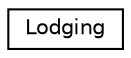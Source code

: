 digraph "Graphical Class Hierarchy"
{
  edge [fontname="Helvetica",fontsize="10",labelfontname="Helvetica",labelfontsize="10"];
  node [fontname="Helvetica",fontsize="10",shape=record];
  rankdir="LR";
  Node1 [label="Lodging",height=0.2,width=0.4,color="black", fillcolor="white", style="filled",URL="$class_lodging.html"];
}
